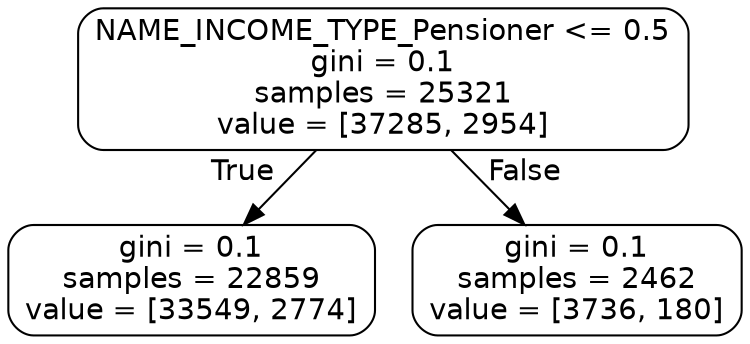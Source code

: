 digraph Tree {
node [shape=box, style="rounded", color="black", fontname="helvetica"] ;
edge [fontname="helvetica"] ;
0 [label="NAME_INCOME_TYPE_Pensioner <= 0.5\ngini = 0.1\nsamples = 25321\nvalue = [37285, 2954]"] ;
1 [label="gini = 0.1\nsamples = 22859\nvalue = [33549, 2774]"] ;
0 -> 1 [labeldistance=2.5, labelangle=45, headlabel="True"] ;
2 [label="gini = 0.1\nsamples = 2462\nvalue = [3736, 180]"] ;
0 -> 2 [labeldistance=2.5, labelangle=-45, headlabel="False"] ;
}